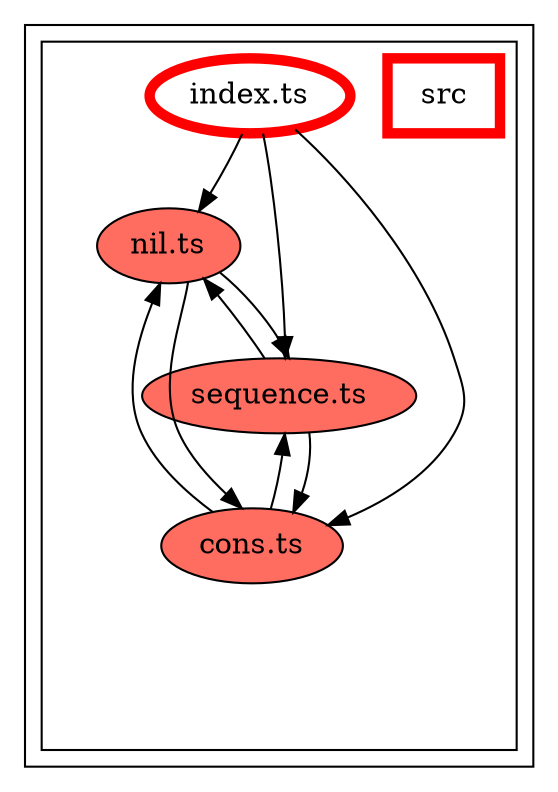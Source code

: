 digraph "dependency-graph-@siteimprove/alfa-sequence" {
  compound = true;
  "src/nil.ts";
  "src/sequence.ts";
  "src/cons.ts";
  subgraph "cluster_src" {
    color = "#000000";
    label = "";
    "exit_src" [
      style = "invis";
    ];
    subgraph "cluster_src" {
      color = "#000000";
      label = "";
      "name_src" [
        penwidth = 5;
        shape = "rectangle";
        color = "#ff0000";
        label = "src";
      ];
      "exit_src" [
        style = "invis";
      ];
      "src/cons.ts" [
        label = "cons.ts";
        fillcolor = "#ff6c60";
        style = "rounded,filled";
      ];
      "src/index.ts" [
        label = "index.ts";
        color = "#ff0000";
        penwidth = 5;
      ];
      "src/sequence.ts" [
        label = "sequence.ts";
        fillcolor = "#ff6c60";
        style = "rounded,filled";
      ];
      "src/nil.ts" [
        label = "nil.ts";
        fillcolor = "#ff6c60";
        style = "rounded,filled";
      ];
      "src/cons.ts" -> "exit_src" [
        style = "invis";
      ];
      "src/index.ts" -> "exit_src" [
        style = "invis";
      ];
      "src/sequence.ts" -> "exit_src" [
        style = "invis";
      ];
      "src/nil.ts" -> "exit_src" [
        style = "invis";
      ];
    }
    "exit_src" -> "exit_src" [
      style = "invis";
    ];
    "exit_src" -> "exit_src" [
      style = "invis";
    ];
    "exit_src" -> "exit_src" [
      style = "invis";
    ];
    "exit_src" -> "exit_src" [
      style = "invis";
    ];
  }
  "src/cons.ts" -> "src/nil.ts" [
    style = "invis";
  ];
  "src/cons.ts" -> "src/nil.ts" [
    style = "solid";
    color = "black";
  ];
  "src/cons.ts" -> "src/sequence.ts" [
    style = "invis";
  ];
  "src/cons.ts" -> "src/sequence.ts" [
    style = "solid";
    color = "black";
  ];
  "src/index.ts" -> "src/cons.ts" [
    style = "invis";
  ];
  "src/index.ts" -> "src/cons.ts" [
    style = "solid";
    color = "black";
  ];
  "src/index.ts" -> "src/nil.ts" [
    style = "invis";
  ];
  "src/index.ts" -> "src/nil.ts" [
    style = "solid";
    color = "black";
  ];
  "src/index.ts" -> "src/sequence.ts" [
    style = "invis";
  ];
  "src/index.ts" -> "src/sequence.ts" [
    style = "solid";
    color = "black";
  ];
  "src/sequence.ts" -> "src/cons.ts" [
    style = "invis";
  ];
  "src/sequence.ts" -> "src/cons.ts" [
    style = "solid";
    color = "black";
  ];
  "src/sequence.ts" -> "src/nil.ts" [
    style = "invis";
  ];
  "src/sequence.ts" -> "src/nil.ts" [
    style = "solid";
    color = "black";
  ];
  "src/nil.ts" -> "src/cons.ts" [
    style = "invis";
  ];
  "src/nil.ts" -> "src/cons.ts" [
    style = "solid";
    color = "black";
  ];
  "src/nil.ts" -> "src/sequence.ts" [
    style = "invis";
  ];
  "src/nil.ts" -> "src/sequence.ts" [
    style = "solid";
    color = "black";
  ];
}